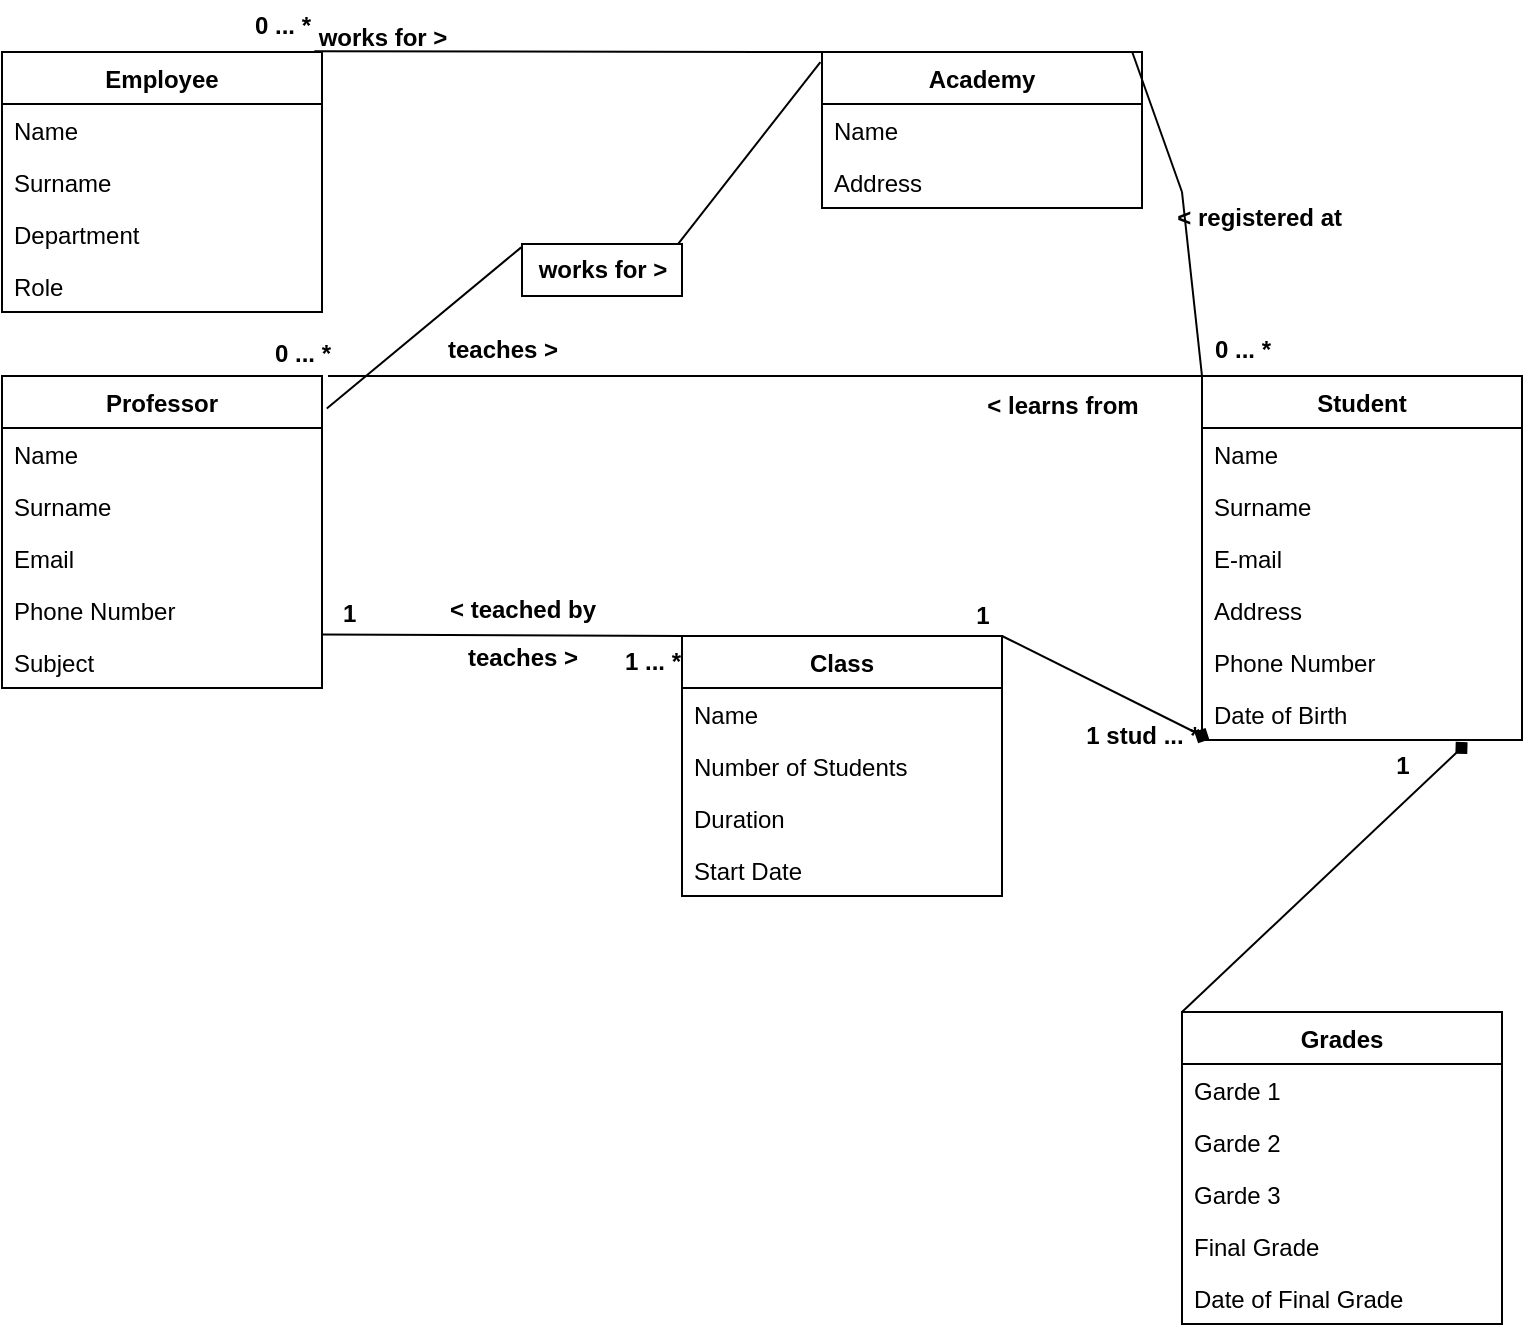 <mxfile version="21.5.0">
  <diagram name="Page-1" id="Ar-Yo2_-xW61PNcpCSB_">
    <mxGraphModel dx="989" dy="537" grid="1" gridSize="10" guides="1" tooltips="1" connect="1" arrows="1" fold="1" page="1" pageScale="1" pageWidth="827" pageHeight="1169" math="0" shadow="0">
      <root>
        <mxCell id="0" />
        <mxCell id="1" parent="0" />
        <mxCell id="X5UWJ_JBNC4Q9wHrLlMk-21" value="Employee" style="swimlane;fontStyle=1;align=center;verticalAlign=top;childLayout=stackLayout;horizontal=1;startSize=26;horizontalStack=0;resizeParent=1;resizeParentMax=0;resizeLast=0;collapsible=1;marginBottom=0;whiteSpace=wrap;html=1;" vertex="1" parent="1">
          <mxGeometry x="50" y="40" width="160" height="130" as="geometry" />
        </mxCell>
        <mxCell id="X5UWJ_JBNC4Q9wHrLlMk-22" value="Name" style="text;strokeColor=none;fillColor=none;align=left;verticalAlign=top;spacingLeft=4;spacingRight=4;overflow=hidden;rotatable=0;points=[[0,0.5],[1,0.5]];portConstraint=eastwest;whiteSpace=wrap;html=1;" vertex="1" parent="X5UWJ_JBNC4Q9wHrLlMk-21">
          <mxGeometry y="26" width="160" height="26" as="geometry" />
        </mxCell>
        <mxCell id="X5UWJ_JBNC4Q9wHrLlMk-24" value="Surname&lt;br&gt;" style="text;strokeColor=none;fillColor=none;align=left;verticalAlign=top;spacingLeft=4;spacingRight=4;overflow=hidden;rotatable=0;points=[[0,0.5],[1,0.5]];portConstraint=eastwest;whiteSpace=wrap;html=1;" vertex="1" parent="X5UWJ_JBNC4Q9wHrLlMk-21">
          <mxGeometry y="52" width="160" height="26" as="geometry" />
        </mxCell>
        <mxCell id="X5UWJ_JBNC4Q9wHrLlMk-25" value="Department" style="text;strokeColor=none;fillColor=none;align=left;verticalAlign=top;spacingLeft=4;spacingRight=4;overflow=hidden;rotatable=0;points=[[0,0.5],[1,0.5]];portConstraint=eastwest;whiteSpace=wrap;html=1;" vertex="1" parent="X5UWJ_JBNC4Q9wHrLlMk-21">
          <mxGeometry y="78" width="160" height="26" as="geometry" />
        </mxCell>
        <mxCell id="X5UWJ_JBNC4Q9wHrLlMk-26" value="Role" style="text;strokeColor=none;fillColor=none;align=left;verticalAlign=top;spacingLeft=4;spacingRight=4;overflow=hidden;rotatable=0;points=[[0,0.5],[1,0.5]];portConstraint=eastwest;whiteSpace=wrap;html=1;" vertex="1" parent="X5UWJ_JBNC4Q9wHrLlMk-21">
          <mxGeometry y="104" width="160" height="26" as="geometry" />
        </mxCell>
        <mxCell id="X5UWJ_JBNC4Q9wHrLlMk-27" value="Student" style="swimlane;fontStyle=1;align=center;verticalAlign=top;childLayout=stackLayout;horizontal=1;startSize=26;horizontalStack=0;resizeParent=1;resizeParentMax=0;resizeLast=0;collapsible=1;marginBottom=0;whiteSpace=wrap;html=1;" vertex="1" parent="1">
          <mxGeometry x="650" y="202" width="160" height="182" as="geometry" />
        </mxCell>
        <mxCell id="X5UWJ_JBNC4Q9wHrLlMk-28" value="Name" style="text;strokeColor=none;fillColor=none;align=left;verticalAlign=top;spacingLeft=4;spacingRight=4;overflow=hidden;rotatable=0;points=[[0,0.5],[1,0.5]];portConstraint=eastwest;whiteSpace=wrap;html=1;" vertex="1" parent="X5UWJ_JBNC4Q9wHrLlMk-27">
          <mxGeometry y="26" width="160" height="26" as="geometry" />
        </mxCell>
        <mxCell id="X5UWJ_JBNC4Q9wHrLlMk-29" value="Surname&lt;br&gt;" style="text;strokeColor=none;fillColor=none;align=left;verticalAlign=top;spacingLeft=4;spacingRight=4;overflow=hidden;rotatable=0;points=[[0,0.5],[1,0.5]];portConstraint=eastwest;whiteSpace=wrap;html=1;" vertex="1" parent="X5UWJ_JBNC4Q9wHrLlMk-27">
          <mxGeometry y="52" width="160" height="26" as="geometry" />
        </mxCell>
        <mxCell id="X5UWJ_JBNC4Q9wHrLlMk-30" value="E-mail" style="text;strokeColor=none;fillColor=none;align=left;verticalAlign=top;spacingLeft=4;spacingRight=4;overflow=hidden;rotatable=0;points=[[0,0.5],[1,0.5]];portConstraint=eastwest;whiteSpace=wrap;html=1;" vertex="1" parent="X5UWJ_JBNC4Q9wHrLlMk-27">
          <mxGeometry y="78" width="160" height="26" as="geometry" />
        </mxCell>
        <mxCell id="X5UWJ_JBNC4Q9wHrLlMk-31" value="Address" style="text;strokeColor=none;fillColor=none;align=left;verticalAlign=top;spacingLeft=4;spacingRight=4;overflow=hidden;rotatable=0;points=[[0,0.5],[1,0.5]];portConstraint=eastwest;whiteSpace=wrap;html=1;" vertex="1" parent="X5UWJ_JBNC4Q9wHrLlMk-27">
          <mxGeometry y="104" width="160" height="26" as="geometry" />
        </mxCell>
        <mxCell id="X5UWJ_JBNC4Q9wHrLlMk-32" value="Phone Number" style="text;strokeColor=none;fillColor=none;align=left;verticalAlign=top;spacingLeft=4;spacingRight=4;overflow=hidden;rotatable=0;points=[[0,0.5],[1,0.5]];portConstraint=eastwest;whiteSpace=wrap;html=1;" vertex="1" parent="X5UWJ_JBNC4Q9wHrLlMk-27">
          <mxGeometry y="130" width="160" height="26" as="geometry" />
        </mxCell>
        <mxCell id="X5UWJ_JBNC4Q9wHrLlMk-33" value="Date of Birth" style="text;strokeColor=none;fillColor=none;align=left;verticalAlign=top;spacingLeft=4;spacingRight=4;overflow=hidden;rotatable=0;points=[[0,0.5],[1,0.5]];portConstraint=eastwest;whiteSpace=wrap;html=1;" vertex="1" parent="X5UWJ_JBNC4Q9wHrLlMk-27">
          <mxGeometry y="156" width="160" height="26" as="geometry" />
        </mxCell>
        <mxCell id="X5UWJ_JBNC4Q9wHrLlMk-35" value="Class" style="swimlane;fontStyle=1;align=center;verticalAlign=top;childLayout=stackLayout;horizontal=1;startSize=26;horizontalStack=0;resizeParent=1;resizeParentMax=0;resizeLast=0;collapsible=1;marginBottom=0;whiteSpace=wrap;html=1;" vertex="1" parent="1">
          <mxGeometry x="390" y="332" width="160" height="130" as="geometry" />
        </mxCell>
        <mxCell id="X5UWJ_JBNC4Q9wHrLlMk-36" value="Name" style="text;strokeColor=none;fillColor=none;align=left;verticalAlign=top;spacingLeft=4;spacingRight=4;overflow=hidden;rotatable=0;points=[[0,0.5],[1,0.5]];portConstraint=eastwest;whiteSpace=wrap;html=1;" vertex="1" parent="X5UWJ_JBNC4Q9wHrLlMk-35">
          <mxGeometry y="26" width="160" height="26" as="geometry" />
        </mxCell>
        <mxCell id="X5UWJ_JBNC4Q9wHrLlMk-38" value="Number of Students" style="text;strokeColor=none;fillColor=none;align=left;verticalAlign=top;spacingLeft=4;spacingRight=4;overflow=hidden;rotatable=0;points=[[0,0.5],[1,0.5]];portConstraint=eastwest;whiteSpace=wrap;html=1;" vertex="1" parent="X5UWJ_JBNC4Q9wHrLlMk-35">
          <mxGeometry y="52" width="160" height="26" as="geometry" />
        </mxCell>
        <mxCell id="X5UWJ_JBNC4Q9wHrLlMk-40" value="Duration" style="text;strokeColor=none;fillColor=none;align=left;verticalAlign=top;spacingLeft=4;spacingRight=4;overflow=hidden;rotatable=0;points=[[0,0.5],[1,0.5]];portConstraint=eastwest;whiteSpace=wrap;html=1;" vertex="1" parent="X5UWJ_JBNC4Q9wHrLlMk-35">
          <mxGeometry y="78" width="160" height="26" as="geometry" />
        </mxCell>
        <mxCell id="X5UWJ_JBNC4Q9wHrLlMk-41" value="Start Date" style="text;strokeColor=none;fillColor=none;align=left;verticalAlign=top;spacingLeft=4;spacingRight=4;overflow=hidden;rotatable=0;points=[[0,0.5],[1,0.5]];portConstraint=eastwest;whiteSpace=wrap;html=1;" vertex="1" parent="X5UWJ_JBNC4Q9wHrLlMk-35">
          <mxGeometry y="104" width="160" height="26" as="geometry" />
        </mxCell>
        <mxCell id="X5UWJ_JBNC4Q9wHrLlMk-49" value="Professor" style="swimlane;fontStyle=1;align=center;verticalAlign=top;childLayout=stackLayout;horizontal=1;startSize=26;horizontalStack=0;resizeParent=1;resizeParentMax=0;resizeLast=0;collapsible=1;marginBottom=0;whiteSpace=wrap;html=1;" vertex="1" parent="1">
          <mxGeometry x="50" y="202" width="160" height="156" as="geometry" />
        </mxCell>
        <mxCell id="X5UWJ_JBNC4Q9wHrLlMk-50" value="Name" style="text;strokeColor=none;fillColor=none;align=left;verticalAlign=top;spacingLeft=4;spacingRight=4;overflow=hidden;rotatable=0;points=[[0,0.5],[1,0.5]];portConstraint=eastwest;whiteSpace=wrap;html=1;" vertex="1" parent="X5UWJ_JBNC4Q9wHrLlMk-49">
          <mxGeometry y="26" width="160" height="26" as="geometry" />
        </mxCell>
        <mxCell id="X5UWJ_JBNC4Q9wHrLlMk-51" value="Surname&lt;br&gt;" style="text;strokeColor=none;fillColor=none;align=left;verticalAlign=top;spacingLeft=4;spacingRight=4;overflow=hidden;rotatable=0;points=[[0,0.5],[1,0.5]];portConstraint=eastwest;whiteSpace=wrap;html=1;" vertex="1" parent="X5UWJ_JBNC4Q9wHrLlMk-49">
          <mxGeometry y="52" width="160" height="26" as="geometry" />
        </mxCell>
        <mxCell id="X5UWJ_JBNC4Q9wHrLlMk-52" value="Email" style="text;strokeColor=none;fillColor=none;align=left;verticalAlign=top;spacingLeft=4;spacingRight=4;overflow=hidden;rotatable=0;points=[[0,0.5],[1,0.5]];portConstraint=eastwest;whiteSpace=wrap;html=1;" vertex="1" parent="X5UWJ_JBNC4Q9wHrLlMk-49">
          <mxGeometry y="78" width="160" height="26" as="geometry" />
        </mxCell>
        <mxCell id="X5UWJ_JBNC4Q9wHrLlMk-53" value="Phone Number" style="text;strokeColor=none;fillColor=none;align=left;verticalAlign=top;spacingLeft=4;spacingRight=4;overflow=hidden;rotatable=0;points=[[0,0.5],[1,0.5]];portConstraint=eastwest;whiteSpace=wrap;html=1;" vertex="1" parent="X5UWJ_JBNC4Q9wHrLlMk-49">
          <mxGeometry y="104" width="160" height="26" as="geometry" />
        </mxCell>
        <mxCell id="X5UWJ_JBNC4Q9wHrLlMk-100" value="Subject" style="text;strokeColor=none;fillColor=none;align=left;verticalAlign=top;spacingLeft=4;spacingRight=4;overflow=hidden;rotatable=0;points=[[0,0.5],[1,0.5]];portConstraint=eastwest;whiteSpace=wrap;html=1;" vertex="1" parent="X5UWJ_JBNC4Q9wHrLlMk-49">
          <mxGeometry y="130" width="160" height="26" as="geometry" />
        </mxCell>
        <mxCell id="X5UWJ_JBNC4Q9wHrLlMk-54" value="Grades" style="swimlane;fontStyle=1;align=center;verticalAlign=top;childLayout=stackLayout;horizontal=1;startSize=26;horizontalStack=0;resizeParent=1;resizeParentMax=0;resizeLast=0;collapsible=1;marginBottom=0;whiteSpace=wrap;html=1;" vertex="1" parent="1">
          <mxGeometry x="640" y="520" width="160" height="156" as="geometry" />
        </mxCell>
        <mxCell id="X5UWJ_JBNC4Q9wHrLlMk-55" value="Garde 1" style="text;strokeColor=none;fillColor=none;align=left;verticalAlign=top;spacingLeft=4;spacingRight=4;overflow=hidden;rotatable=0;points=[[0,0.5],[1,0.5]];portConstraint=eastwest;whiteSpace=wrap;html=1;" vertex="1" parent="X5UWJ_JBNC4Q9wHrLlMk-54">
          <mxGeometry y="26" width="160" height="26" as="geometry" />
        </mxCell>
        <mxCell id="X5UWJ_JBNC4Q9wHrLlMk-57" value="Garde 2" style="text;strokeColor=none;fillColor=none;align=left;verticalAlign=top;spacingLeft=4;spacingRight=4;overflow=hidden;rotatable=0;points=[[0,0.5],[1,0.5]];portConstraint=eastwest;whiteSpace=wrap;html=1;" vertex="1" parent="X5UWJ_JBNC4Q9wHrLlMk-54">
          <mxGeometry y="52" width="160" height="26" as="geometry" />
        </mxCell>
        <mxCell id="X5UWJ_JBNC4Q9wHrLlMk-58" value="Garde 3" style="text;strokeColor=none;fillColor=none;align=left;verticalAlign=top;spacingLeft=4;spacingRight=4;overflow=hidden;rotatable=0;points=[[0,0.5],[1,0.5]];portConstraint=eastwest;whiteSpace=wrap;html=1;" vertex="1" parent="X5UWJ_JBNC4Q9wHrLlMk-54">
          <mxGeometry y="78" width="160" height="26" as="geometry" />
        </mxCell>
        <mxCell id="X5UWJ_JBNC4Q9wHrLlMk-60" value="Final Grade" style="text;strokeColor=none;fillColor=none;align=left;verticalAlign=top;spacingLeft=4;spacingRight=4;overflow=hidden;rotatable=0;points=[[0,0.5],[1,0.5]];portConstraint=eastwest;whiteSpace=wrap;html=1;" vertex="1" parent="X5UWJ_JBNC4Q9wHrLlMk-54">
          <mxGeometry y="104" width="160" height="26" as="geometry" />
        </mxCell>
        <mxCell id="X5UWJ_JBNC4Q9wHrLlMk-59" value="Date of Final Grade" style="text;strokeColor=none;fillColor=none;align=left;verticalAlign=top;spacingLeft=4;spacingRight=4;overflow=hidden;rotatable=0;points=[[0,0.5],[1,0.5]];portConstraint=eastwest;whiteSpace=wrap;html=1;" vertex="1" parent="X5UWJ_JBNC4Q9wHrLlMk-54">
          <mxGeometry y="130" width="160" height="26" as="geometry" />
        </mxCell>
        <mxCell id="X5UWJ_JBNC4Q9wHrLlMk-61" value="Academy" style="swimlane;fontStyle=1;align=center;verticalAlign=top;childLayout=stackLayout;horizontal=1;startSize=26;horizontalStack=0;resizeParent=1;resizeParentMax=0;resizeLast=0;collapsible=1;marginBottom=0;whiteSpace=wrap;html=1;" vertex="1" parent="1">
          <mxGeometry x="460" y="40" width="160" height="78" as="geometry" />
        </mxCell>
        <mxCell id="X5UWJ_JBNC4Q9wHrLlMk-62" value="Name" style="text;strokeColor=none;fillColor=none;align=left;verticalAlign=top;spacingLeft=4;spacingRight=4;overflow=hidden;rotatable=0;points=[[0,0.5],[1,0.5]];portConstraint=eastwest;whiteSpace=wrap;html=1;" vertex="1" parent="X5UWJ_JBNC4Q9wHrLlMk-61">
          <mxGeometry y="26" width="160" height="26" as="geometry" />
        </mxCell>
        <mxCell id="X5UWJ_JBNC4Q9wHrLlMk-63" value="Address" style="text;strokeColor=none;fillColor=none;align=left;verticalAlign=top;spacingLeft=4;spacingRight=4;overflow=hidden;rotatable=0;points=[[0,0.5],[1,0.5]];portConstraint=eastwest;whiteSpace=wrap;html=1;" vertex="1" parent="X5UWJ_JBNC4Q9wHrLlMk-61">
          <mxGeometry y="52" width="160" height="26" as="geometry" />
        </mxCell>
        <mxCell id="X5UWJ_JBNC4Q9wHrLlMk-70" value="" style="endArrow=none;startArrow=none;endFill=0;startFill=0;html=1;rounded=0;entryX=0;entryY=0;entryDx=0;entryDy=0;exitX=0.976;exitY=-0.003;exitDx=0;exitDy=0;exitPerimeter=0;" edge="1" parent="1" source="X5UWJ_JBNC4Q9wHrLlMk-21" target="X5UWJ_JBNC4Q9wHrLlMk-61">
          <mxGeometry width="160" relative="1" as="geometry">
            <mxPoint x="210" y="60" as="sourcePoint" />
            <mxPoint x="370" y="60" as="targetPoint" />
          </mxGeometry>
        </mxCell>
        <mxCell id="X5UWJ_JBNC4Q9wHrLlMk-72" value="0 ... *" style="text;align=center;fontStyle=1;verticalAlign=middle;spacingLeft=3;spacingRight=3;strokeColor=none;rotatable=0;points=[[0,0.5],[1,0.5]];portConstraint=eastwest;html=1;" vertex="1" parent="1">
          <mxGeometry x="150" y="14" width="80" height="26" as="geometry" />
        </mxCell>
        <mxCell id="X5UWJ_JBNC4Q9wHrLlMk-73" value="works for &amp;gt;" style="text;align=center;fontStyle=1;verticalAlign=middle;spacingLeft=3;spacingRight=3;strokeColor=none;rotatable=0;points=[[0,0.5],[1,0.5]];portConstraint=eastwest;html=1;" vertex="1" parent="1">
          <mxGeometry x="200" y="20" width="80" height="26" as="geometry" />
        </mxCell>
        <mxCell id="X5UWJ_JBNC4Q9wHrLlMk-75" value="" style="endArrow=none;startArrow=none;endFill=0;startFill=0;html=1;rounded=0;entryX=-0.005;entryY=0.065;entryDx=0;entryDy=0;exitX=0.976;exitY=-0.003;exitDx=0;exitDy=0;exitPerimeter=0;entryPerimeter=0;" edge="1" parent="1" source="X5UWJ_JBNC4Q9wHrLlMk-76" target="X5UWJ_JBNC4Q9wHrLlMk-61">
          <mxGeometry width="160" relative="1" as="geometry">
            <mxPoint x="206" y="229.31" as="sourcePoint" />
            <mxPoint x="360" y="229.31" as="targetPoint" />
          </mxGeometry>
        </mxCell>
        <mxCell id="X5UWJ_JBNC4Q9wHrLlMk-77" value="" style="endArrow=none;startArrow=none;endFill=0;startFill=0;html=1;rounded=0;entryX=-0.005;entryY=0.065;entryDx=0;entryDy=0;entryPerimeter=0;exitX=1.015;exitY=0.104;exitDx=0;exitDy=0;exitPerimeter=0;" edge="1" parent="1" source="X5UWJ_JBNC4Q9wHrLlMk-49" target="X5UWJ_JBNC4Q9wHrLlMk-76">
          <mxGeometry width="160" relative="1" as="geometry">
            <mxPoint x="220" y="210" as="sourcePoint" />
            <mxPoint x="359" y="45" as="targetPoint" />
          </mxGeometry>
        </mxCell>
        <mxCell id="X5UWJ_JBNC4Q9wHrLlMk-76" value="works for &amp;gt;" style="text;align=center;fontStyle=1;verticalAlign=middle;spacingLeft=3;spacingRight=3;strokeColor=default;rotatable=0;points=[[0,0.5],[1,0.5]];portConstraint=eastwest;html=1;" vertex="1" parent="1">
          <mxGeometry x="310" y="136" width="80" height="26" as="geometry" />
        </mxCell>
        <mxCell id="X5UWJ_JBNC4Q9wHrLlMk-81" value="" style="endArrow=none;startArrow=none;endFill=0;startFill=0;html=1;rounded=0;exitX=0;exitY=0;exitDx=0;exitDy=0;entryX=0;entryY=0;entryDx=0;entryDy=0;" edge="1" parent="1" source="X5UWJ_JBNC4Q9wHrLlMk-82" target="X5UWJ_JBNC4Q9wHrLlMk-27">
          <mxGeometry width="160" relative="1" as="geometry">
            <mxPoint x="260" y="440" as="sourcePoint" />
            <mxPoint x="360" y="190" as="targetPoint" />
          </mxGeometry>
        </mxCell>
        <mxCell id="X5UWJ_JBNC4Q9wHrLlMk-83" value="" style="endArrow=none;startArrow=none;endFill=0;startFill=0;html=1;rounded=0;exitX=0.97;exitY=0.003;exitDx=0;exitDy=0;entryX=0;entryY=0;entryDx=0;entryDy=0;exitPerimeter=0;" edge="1" parent="1" source="X5UWJ_JBNC4Q9wHrLlMk-61" target="X5UWJ_JBNC4Q9wHrLlMk-82">
          <mxGeometry width="160" relative="1" as="geometry">
            <mxPoint x="460" y="40" as="sourcePoint" />
            <mxPoint x="360" y="200" as="targetPoint" />
          </mxGeometry>
        </mxCell>
        <mxCell id="X5UWJ_JBNC4Q9wHrLlMk-82" value="&amp;lt; registered at&amp;nbsp;" style="text;align=center;fontStyle=1;verticalAlign=middle;spacingLeft=3;spacingRight=3;strokeColor=none;rotatable=0;points=[[0,0.5],[1,0.5]];portConstraint=eastwest;html=1;" vertex="1" parent="1">
          <mxGeometry x="640" y="110" width="80" height="26" as="geometry" />
        </mxCell>
        <mxCell id="X5UWJ_JBNC4Q9wHrLlMk-84" value="" style="endArrow=none;startArrow=none;endFill=0;startFill=0;html=1;rounded=0;entryX=0;entryY=0;entryDx=0;entryDy=0;exitX=0.976;exitY=-0.003;exitDx=0;exitDy=0;exitPerimeter=0;" edge="1" parent="1" target="X5UWJ_JBNC4Q9wHrLlMk-27">
          <mxGeometry width="160" relative="1" as="geometry">
            <mxPoint x="213" y="202" as="sourcePoint" />
            <mxPoint x="467" y="202" as="targetPoint" />
          </mxGeometry>
        </mxCell>
        <mxCell id="X5UWJ_JBNC4Q9wHrLlMk-85" value="0 ... *" style="text;align=center;fontStyle=1;verticalAlign=middle;spacingLeft=3;spacingRight=3;strokeColor=none;rotatable=0;points=[[0,0.5],[1,0.5]];portConstraint=eastwest;html=1;" vertex="1" parent="1">
          <mxGeometry x="160" y="178" width="80" height="26" as="geometry" />
        </mxCell>
        <mxCell id="X5UWJ_JBNC4Q9wHrLlMk-86" value="0 ... *" style="text;align=center;fontStyle=1;verticalAlign=middle;spacingLeft=3;spacingRight=3;strokeColor=none;rotatable=0;points=[[0,0.5],[1,0.5]];portConstraint=eastwest;html=1;" vertex="1" parent="1">
          <mxGeometry x="630" y="176" width="80" height="26" as="geometry" />
        </mxCell>
        <mxCell id="X5UWJ_JBNC4Q9wHrLlMk-87" value="teaches &amp;gt;" style="text;align=center;fontStyle=1;verticalAlign=middle;spacingLeft=3;spacingRight=3;strokeColor=none;rotatable=0;points=[[0,0.5],[1,0.5]];portConstraint=eastwest;html=1;" vertex="1" parent="1">
          <mxGeometry x="260" y="176" width="80" height="26" as="geometry" />
        </mxCell>
        <mxCell id="X5UWJ_JBNC4Q9wHrLlMk-88" value="&amp;lt; learns from" style="text;align=center;fontStyle=1;verticalAlign=middle;spacingLeft=3;spacingRight=3;strokeColor=none;rotatable=0;points=[[0,0.5],[1,0.5]];portConstraint=eastwest;html=1;" vertex="1" parent="1">
          <mxGeometry x="540" y="204" width="80" height="26" as="geometry" />
        </mxCell>
        <mxCell id="X5UWJ_JBNC4Q9wHrLlMk-90" value="1" style="text;align=center;fontStyle=1;verticalAlign=middle;spacingLeft=3;spacingRight=3;strokeColor=none;rotatable=0;points=[[0,0.5],[1,0.5]];portConstraint=eastwest;html=1;" vertex="1" parent="1">
          <mxGeometry x="525" y="310" width="30" height="23" as="geometry" />
        </mxCell>
        <mxCell id="X5UWJ_JBNC4Q9wHrLlMk-93" value="" style="endArrow=none;startArrow=none;endFill=0;startFill=0;html=1;rounded=0;exitX=0.998;exitY=0.972;exitDx=0;exitDy=0;exitPerimeter=0;entryX=0;entryY=0;entryDx=0;entryDy=0;" edge="1" parent="1" source="X5UWJ_JBNC4Q9wHrLlMk-53" target="X5UWJ_JBNC4Q9wHrLlMk-35">
          <mxGeometry width="160" relative="1" as="geometry">
            <mxPoint x="180" y="350" as="sourcePoint" />
            <mxPoint x="340" y="400" as="targetPoint" />
          </mxGeometry>
        </mxCell>
        <mxCell id="X5UWJ_JBNC4Q9wHrLlMk-94" value="" style="endArrow=diamond;startArrow=none;endFill=1;startFill=0;html=1;rounded=0;entryX=0.023;entryY=0.988;entryDx=0;entryDy=0;entryPerimeter=0;exitX=1;exitY=0;exitDx=0;exitDy=0;" edge="1" parent="1" source="X5UWJ_JBNC4Q9wHrLlMk-35" target="X5UWJ_JBNC4Q9wHrLlMk-33">
          <mxGeometry width="160" relative="1" as="geometry">
            <mxPoint x="510" y="400" as="sourcePoint" />
            <mxPoint x="647" y="382" as="targetPoint" />
            <Array as="points" />
          </mxGeometry>
        </mxCell>
        <mxCell id="X5UWJ_JBNC4Q9wHrLlMk-91" value="1 stud ... *" style="text;align=center;fontStyle=1;verticalAlign=middle;spacingLeft=3;spacingRight=3;strokeColor=none;rotatable=0;points=[[0,0.5],[1,0.5]];portConstraint=eastwest;html=1;" vertex="1" parent="1">
          <mxGeometry x="580" y="380" width="80" height="4" as="geometry" />
        </mxCell>
        <mxCell id="X5UWJ_JBNC4Q9wHrLlMk-95" value="1 ... *" style="text;align=center;fontStyle=1;verticalAlign=middle;spacingLeft=3;spacingRight=3;strokeColor=none;rotatable=0;points=[[0,0.5],[1,0.5]];portConstraint=eastwest;html=1;" vertex="1" parent="1">
          <mxGeometry x="360" y="333" width="30" height="23" as="geometry" />
        </mxCell>
        <mxCell id="X5UWJ_JBNC4Q9wHrLlMk-96" value="1&amp;nbsp;" style="text;align=center;fontStyle=1;verticalAlign=middle;spacingLeft=3;spacingRight=3;strokeColor=none;rotatable=0;points=[[0,0.5],[1,0.5]];portConstraint=eastwest;html=1;" vertex="1" parent="1">
          <mxGeometry x="210" y="309" width="30" height="23" as="geometry" />
        </mxCell>
        <mxCell id="X5UWJ_JBNC4Q9wHrLlMk-97" value="&amp;lt;&amp;nbsp;teached by" style="text;align=center;fontStyle=1;verticalAlign=middle;spacingLeft=3;spacingRight=3;strokeColor=none;rotatable=0;points=[[0,0.5],[1,0.5]];portConstraint=eastwest;html=1;" vertex="1" parent="1">
          <mxGeometry x="270" y="306" width="80" height="26" as="geometry" />
        </mxCell>
        <mxCell id="X5UWJ_JBNC4Q9wHrLlMk-98" value="teaches &amp;gt;" style="text;align=center;fontStyle=1;verticalAlign=middle;spacingLeft=3;spacingRight=3;strokeColor=none;rotatable=0;points=[[0,0.5],[1,0.5]];portConstraint=eastwest;html=1;" vertex="1" parent="1">
          <mxGeometry x="270" y="330" width="80" height="26" as="geometry" />
        </mxCell>
        <mxCell id="X5UWJ_JBNC4Q9wHrLlMk-101" value="" style="endArrow=diamond;startArrow=none;endFill=1;startFill=0;html=1;rounded=0;entryX=0.83;entryY=1.041;entryDx=0;entryDy=0;exitX=0;exitY=0;exitDx=0;exitDy=0;entryPerimeter=0;" edge="1" parent="1" source="X5UWJ_JBNC4Q9wHrLlMk-54" target="X5UWJ_JBNC4Q9wHrLlMk-33">
          <mxGeometry width="160" relative="1" as="geometry">
            <mxPoint x="810" y="380" as="sourcePoint" />
            <mxPoint x="764" y="455" as="targetPoint" />
            <Array as="points" />
          </mxGeometry>
        </mxCell>
        <mxCell id="X5UWJ_JBNC4Q9wHrLlMk-102" value="1" style="text;align=center;fontStyle=1;verticalAlign=middle;spacingLeft=3;spacingRight=3;strokeColor=none;rotatable=0;points=[[0,0.5],[1,0.5]];portConstraint=eastwest;html=1;" vertex="1" parent="1">
          <mxGeometry x="730" y="387" width="40" height="20" as="geometry" />
        </mxCell>
      </root>
    </mxGraphModel>
  </diagram>
</mxfile>
